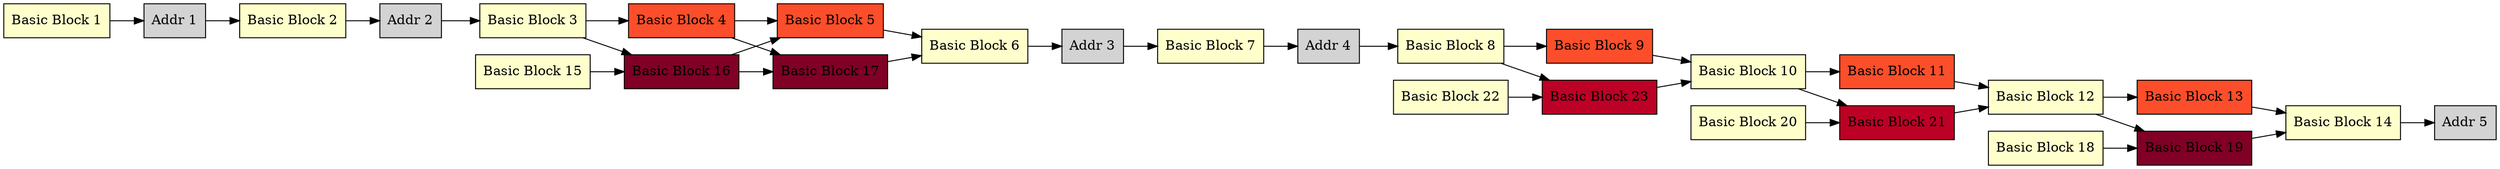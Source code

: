 digraph "long compute<4>(long)"{
	rankdir=LR;
	node[shape=box,colorscheme=ylorrd9, style=filled];

	"Basic Block 1" [fillcolor=1];
	"Basic Block 2" [fillcolor=1];
	"Basic Block 3" [fillcolor=1];
	"Basic Block 4" [fillcolor=6];
	"Basic Block 5" [fillcolor=6];
	"Basic Block 6" [fillcolor=1];
	"Basic Block 7" [fillcolor=1];
	"Basic Block 8" [fillcolor=1];
	"Basic Block 9" [fillcolor=6];
	"Basic Block 10" [fillcolor=1];
	"Basic Block 11" [fillcolor=6];
	"Basic Block 12" [fillcolor=1];
	"Basic Block 13" [fillcolor=6];
	"Basic Block 14" [fillcolor=1];
	"Basic Block 15" [fillcolor=1];
	"Basic Block 16" [fillcolor=9];
	"Basic Block 17" [fillcolor=9];
	"Basic Block 18" [fillcolor=1];
	"Basic Block 19" [fillcolor=9];
	"Basic Block 20" [fillcolor=1];
	"Basic Block 21" [fillcolor=8];
	"Basic Block 22" [fillcolor=1];
	"Basic Block 23" [fillcolor=8];
	"Addr 1";
	"Addr 2";
	"Addr 3";
	"Addr 4";
	"Addr 5";

	"Basic Block 1"->"Addr 1";
	"Addr 1"->"Basic Block 2";
	"Basic Block 2"->"Addr 2";
	"Addr 2"->"Basic Block 3";
	"Basic Block 3"->"Basic Block 16";
	"Basic Block 3"->"Basic Block 4";
	"Basic Block 4"->"Basic Block 17";
	"Basic Block 4"->"Basic Block 5";
	"Basic Block 5"->"Basic Block 6";
	"Basic Block 6"->"Addr 3";
	"Addr 3"->"Basic Block 7";
	"Basic Block 7"->"Addr 4";
	"Addr 4"->"Basic Block 8";
	"Basic Block 8"->"Basic Block 23";
	"Basic Block 8"->"Basic Block 9";
	"Basic Block 9"->"Basic Block 10";
	"Basic Block 10"->"Basic Block 21";
	"Basic Block 10"->"Basic Block 11";
	"Basic Block 11"->"Basic Block 12";
	"Basic Block 12"->"Basic Block 19";
	"Basic Block 12"->"Basic Block 13";
	"Basic Block 13"->"Basic Block 14";
	"Basic Block 14"->"Addr 5";
	"Basic Block 15"->"Basic Block 16";
	"Basic Block 16"->"Basic Block 5";
	"Basic Block 16"->"Basic Block 17";
	"Basic Block 17"->"Basic Block 6";
	"Basic Block 18"->"Basic Block 19";
	"Basic Block 19"->"Basic Block 14";
	"Basic Block 20"->"Basic Block 21";
	"Basic Block 21"->"Basic Block 12";
	"Basic Block 22"->"Basic Block 23";
	"Basic Block 23"->"Basic Block 10";
}
